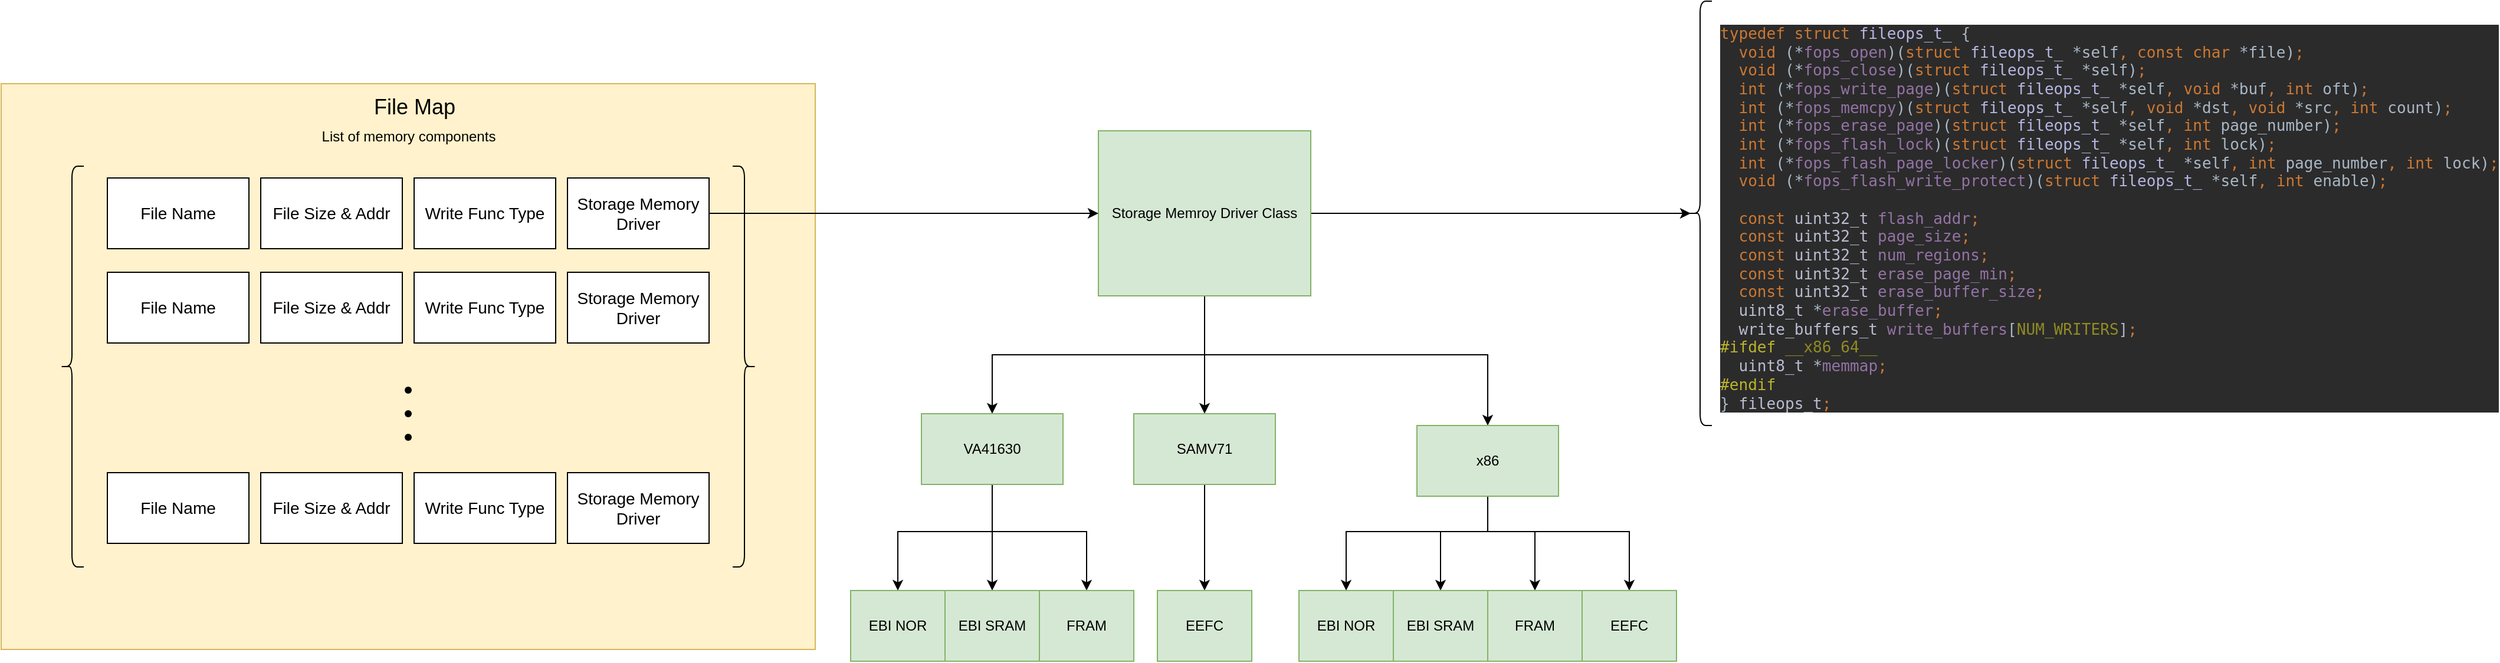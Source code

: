 <mxfile version="21.6.5" type="device">
  <diagram name="Page-1" id="oOdtjns4vc650SlTSXO1">
    <mxGraphModel dx="5052" dy="1592" grid="1" gridSize="10" guides="1" tooltips="1" connect="1" arrows="1" fold="1" page="1" pageScale="1" pageWidth="850" pageHeight="1100" math="0" shadow="0">
      <root>
        <mxCell id="0" />
        <mxCell id="1" parent="0" />
        <mxCell id="-07HqblfBBOj3RJs5DhZ-6" style="rounded=0;orthogonalLoop=1;jettySize=auto;html=1;entryX=0.1;entryY=0.5;entryDx=0;entryDy=0;entryPerimeter=0;" parent="1" source="NWIx76PXNGJgdybxBwXj-2" target="-07HqblfBBOj3RJs5DhZ-7" edge="1">
          <mxGeometry relative="1" as="geometry">
            <mxPoint x="320" y="455" as="targetPoint" />
          </mxGeometry>
        </mxCell>
        <mxCell id="8eoCRsITl5AoUwoS5pQE-3" value="" style="edgeStyle=orthogonalEdgeStyle;rounded=0;orthogonalLoop=1;jettySize=auto;html=1;" edge="1" parent="1" source="NWIx76PXNGJgdybxBwXj-2" target="8eoCRsITl5AoUwoS5pQE-2">
          <mxGeometry relative="1" as="geometry">
            <Array as="points">
              <mxPoint x="140" y="570" />
              <mxPoint x="-40" y="570" />
            </Array>
          </mxGeometry>
        </mxCell>
        <mxCell id="8eoCRsITl5AoUwoS5pQE-6" style="edgeStyle=orthogonalEdgeStyle;rounded=0;orthogonalLoop=1;jettySize=auto;html=1;entryX=0.5;entryY=0;entryDx=0;entryDy=0;" edge="1" parent="1" source="NWIx76PXNGJgdybxBwXj-2" target="8eoCRsITl5AoUwoS5pQE-4">
          <mxGeometry relative="1" as="geometry" />
        </mxCell>
        <mxCell id="8eoCRsITl5AoUwoS5pQE-7" style="edgeStyle=orthogonalEdgeStyle;rounded=0;orthogonalLoop=1;jettySize=auto;html=1;entryX=0.5;entryY=0;entryDx=0;entryDy=0;" edge="1" parent="1" source="NWIx76PXNGJgdybxBwXj-2" target="8eoCRsITl5AoUwoS5pQE-5">
          <mxGeometry relative="1" as="geometry">
            <Array as="points">
              <mxPoint x="140" y="570" />
              <mxPoint x="380" y="570" />
            </Array>
          </mxGeometry>
        </mxCell>
        <mxCell id="NWIx76PXNGJgdybxBwXj-2" value="Storage Memroy Driver Class" style="rounded=0;whiteSpace=wrap;html=1;fillColor=#d5e8d4;strokeColor=#82b366;" parent="1" vertex="1">
          <mxGeometry x="50" y="380" width="180" height="140" as="geometry" />
        </mxCell>
        <mxCell id="NWIx76PXNGJgdybxBwXj-38" value="" style="group" parent="1" vertex="1" connectable="0">
          <mxGeometry x="-880" y="340" width="690" height="480" as="geometry" />
        </mxCell>
        <mxCell id="NWIx76PXNGJgdybxBwXj-26" value="" style="rounded=0;whiteSpace=wrap;html=1;fillColor=#fff2cc;strokeColor=#d6b656;" parent="NWIx76PXNGJgdybxBwXj-38" vertex="1">
          <mxGeometry width="690" height="480" as="geometry" />
        </mxCell>
        <mxCell id="NWIx76PXNGJgdybxBwXj-15" value="&lt;font style=&quot;font-size: 14px;&quot;&gt;File Name&lt;/font&gt;" style="rounded=0;whiteSpace=wrap;html=1;" parent="NWIx76PXNGJgdybxBwXj-38" vertex="1">
          <mxGeometry x="90" y="80" width="120" height="60" as="geometry" />
        </mxCell>
        <mxCell id="NWIx76PXNGJgdybxBwXj-17" value="&lt;font style=&quot;font-size: 14px;&quot;&gt;File Size&lt;/font&gt;&lt;font style=&quot;font-size: 14px;&quot;&gt; &amp;amp; Addr&lt;br&gt;&lt;/font&gt;" style="rounded=0;whiteSpace=wrap;html=1;" parent="NWIx76PXNGJgdybxBwXj-38" vertex="1">
          <mxGeometry x="220" y="80" width="120" height="60" as="geometry" />
        </mxCell>
        <mxCell id="NWIx76PXNGJgdybxBwXj-18" value="&lt;font style=&quot;font-size: 14px;&quot;&gt;Write Func Type&lt;br&gt;&lt;/font&gt;" style="rounded=0;whiteSpace=wrap;html=1;" parent="NWIx76PXNGJgdybxBwXj-38" vertex="1">
          <mxGeometry x="350" y="80" width="120" height="60" as="geometry" />
        </mxCell>
        <mxCell id="NWIx76PXNGJgdybxBwXj-19" value="&lt;font style=&quot;font-size: 14px;&quot;&gt;Storage Memory Driver&lt;/font&gt;" style="rounded=0;whiteSpace=wrap;html=1;" parent="NWIx76PXNGJgdybxBwXj-38" vertex="1">
          <mxGeometry x="480" y="80" width="120" height="60" as="geometry" />
        </mxCell>
        <mxCell id="NWIx76PXNGJgdybxBwXj-20" value="&lt;font style=&quot;font-size: 14px;&quot;&gt;File Name&lt;/font&gt;" style="rounded=0;whiteSpace=wrap;html=1;" parent="NWIx76PXNGJgdybxBwXj-38" vertex="1">
          <mxGeometry x="90" y="160" width="120" height="60" as="geometry" />
        </mxCell>
        <mxCell id="NWIx76PXNGJgdybxBwXj-21" value="&lt;font style=&quot;font-size: 14px;&quot;&gt;File Size&lt;/font&gt;&lt;font style=&quot;font-size: 14px;&quot;&gt;&lt;font style=&quot;font-size: 14px;&quot;&gt; &amp;amp; Addr&lt;/font&gt;&lt;br&gt;&lt;/font&gt;" style="rounded=0;whiteSpace=wrap;html=1;" parent="NWIx76PXNGJgdybxBwXj-38" vertex="1">
          <mxGeometry x="220" y="160" width="120" height="60" as="geometry" />
        </mxCell>
        <mxCell id="NWIx76PXNGJgdybxBwXj-22" value="&lt;font style=&quot;font-size: 14px;&quot;&gt;Write Func&lt;/font&gt;&lt;font style=&quot;font-size: 14px;&quot;&gt; Type&lt;/font&gt;" style="rounded=0;whiteSpace=wrap;html=1;" parent="NWIx76PXNGJgdybxBwXj-38" vertex="1">
          <mxGeometry x="350" y="160" width="120" height="60" as="geometry" />
        </mxCell>
        <mxCell id="NWIx76PXNGJgdybxBwXj-23" value="&lt;font style=&quot;font-size: 14px;&quot;&gt;Storage Memory Driver&lt;/font&gt;" style="rounded=0;whiteSpace=wrap;html=1;" parent="NWIx76PXNGJgdybxBwXj-38" vertex="1">
          <mxGeometry x="480" y="160" width="120" height="60" as="geometry" />
        </mxCell>
        <mxCell id="NWIx76PXNGJgdybxBwXj-27" value="&lt;font style=&quot;font-size: 18px;&quot;&gt;File Map&lt;br&gt;&lt;/font&gt;" style="text;html=1;align=center;verticalAlign=middle;resizable=0;points=[];autosize=1;strokeColor=none;fillColor=none;" parent="NWIx76PXNGJgdybxBwXj-38" vertex="1">
          <mxGeometry x="305" width="90" height="40" as="geometry" />
        </mxCell>
        <mxCell id="NWIx76PXNGJgdybxBwXj-28" value="" style="shape=curlyBracket;whiteSpace=wrap;html=1;rounded=1;labelPosition=left;verticalLabelPosition=middle;align=right;verticalAlign=middle;" parent="NWIx76PXNGJgdybxBwXj-38" vertex="1">
          <mxGeometry x="50" y="70" width="20" height="340" as="geometry" />
        </mxCell>
        <mxCell id="NWIx76PXNGJgdybxBwXj-30" value="" style="shape=curlyBracket;whiteSpace=wrap;html=1;rounded=1;flipH=1;labelPosition=right;verticalLabelPosition=middle;align=left;verticalAlign=middle;" parent="NWIx76PXNGJgdybxBwXj-38" vertex="1">
          <mxGeometry x="620" y="70" width="20" height="340" as="geometry" />
        </mxCell>
        <mxCell id="NWIx76PXNGJgdybxBwXj-31" value="" style="shape=waypoint;sketch=0;fillStyle=solid;size=6;pointerEvents=1;points=[];fillColor=none;resizable=0;rotatable=0;perimeter=centerPerimeter;snapToPoint=1;" parent="NWIx76PXNGJgdybxBwXj-38" vertex="1">
          <mxGeometry x="335" y="250" width="20" height="20" as="geometry" />
        </mxCell>
        <mxCell id="NWIx76PXNGJgdybxBwXj-32" value="" style="shape=waypoint;sketch=0;fillStyle=solid;size=6;pointerEvents=1;points=[];fillColor=none;resizable=0;rotatable=0;perimeter=centerPerimeter;snapToPoint=1;" parent="NWIx76PXNGJgdybxBwXj-38" vertex="1">
          <mxGeometry x="335" y="270" width="20" height="20" as="geometry" />
        </mxCell>
        <mxCell id="NWIx76PXNGJgdybxBwXj-33" value="" style="shape=waypoint;sketch=0;fillStyle=solid;size=6;pointerEvents=1;points=[];fillColor=none;resizable=0;rotatable=0;perimeter=centerPerimeter;snapToPoint=1;" parent="NWIx76PXNGJgdybxBwXj-38" vertex="1">
          <mxGeometry x="335" y="290" width="20" height="20" as="geometry" />
        </mxCell>
        <mxCell id="NWIx76PXNGJgdybxBwXj-34" value="&lt;font style=&quot;font-size: 14px;&quot;&gt;Storage Memory Driver&lt;/font&gt;" style="rounded=0;whiteSpace=wrap;html=1;" parent="NWIx76PXNGJgdybxBwXj-38" vertex="1">
          <mxGeometry x="480" y="330" width="120" height="60" as="geometry" />
        </mxCell>
        <mxCell id="NWIx76PXNGJgdybxBwXj-35" value="&lt;font style=&quot;font-size: 14px;&quot;&gt;Write Func&lt;/font&gt;&lt;font style=&quot;font-size: 14px;&quot;&gt; Type&lt;/font&gt;" style="rounded=0;whiteSpace=wrap;html=1;" parent="NWIx76PXNGJgdybxBwXj-38" vertex="1">
          <mxGeometry x="350" y="330" width="120" height="60" as="geometry" />
        </mxCell>
        <mxCell id="NWIx76PXNGJgdybxBwXj-36" value="&lt;font style=&quot;font-size: 14px;&quot;&gt;File Size&lt;/font&gt;&lt;font style=&quot;font-size: 14px;&quot;&gt; &amp;amp; Addr&lt;/font&gt;" style="rounded=0;whiteSpace=wrap;html=1;" parent="NWIx76PXNGJgdybxBwXj-38" vertex="1">
          <mxGeometry x="220" y="330" width="120" height="60" as="geometry" />
        </mxCell>
        <mxCell id="NWIx76PXNGJgdybxBwXj-37" value="&lt;font style=&quot;font-size: 14px;&quot;&gt;File Name&lt;/font&gt;" style="rounded=0;whiteSpace=wrap;html=1;" parent="NWIx76PXNGJgdybxBwXj-38" vertex="1">
          <mxGeometry x="90" y="330" width="120" height="60" as="geometry" />
        </mxCell>
        <mxCell id="-07HqblfBBOj3RJs5DhZ-9" value="List of memory components" style="text;html=1;align=center;verticalAlign=middle;resizable=0;points=[];autosize=1;strokeColor=none;fillColor=none;" parent="NWIx76PXNGJgdybxBwXj-38" vertex="1">
          <mxGeometry x="260" y="30" width="170" height="30" as="geometry" />
        </mxCell>
        <mxCell id="NWIx76PXNGJgdybxBwXj-39" style="orthogonalLoop=1;jettySize=auto;html=1;entryX=0;entryY=0.5;entryDx=0;entryDy=0;strokeColor=default;rounded=0;jumpStyle=none;" parent="1" source="NWIx76PXNGJgdybxBwXj-19" target="NWIx76PXNGJgdybxBwXj-2" edge="1">
          <mxGeometry relative="1" as="geometry" />
        </mxCell>
        <mxCell id="-07HqblfBBOj3RJs5DhZ-7" value="" style="shape=curlyBracket;whiteSpace=wrap;html=1;rounded=1;labelPosition=left;verticalLabelPosition=middle;align=right;verticalAlign=middle;" parent="1" vertex="1">
          <mxGeometry x="550" y="270" width="20" height="360" as="geometry" />
        </mxCell>
        <mxCell id="8eoCRsITl5AoUwoS5pQE-1" value="&lt;pre style=&quot;background-color:#2b2b2b;color:#a9b7c6;font-family:&#39;JetBrains Mono&#39;,monospace;font-size:9.8pt;&quot;&gt;&lt;span style=&quot;color:#cc7832;&quot;&gt;typedef struct &lt;/span&gt;&lt;span style=&quot;color:#b5b6e3;&quot;&gt;fileops_t_ &lt;/span&gt;{&lt;br&gt;  &lt;span style=&quot;color:#cc7832;&quot;&gt;void &lt;/span&gt;(*&lt;span style=&quot;color:#9373a5;&quot;&gt;fops_open&lt;/span&gt;)(&lt;span style=&quot;color:#cc7832;&quot;&gt;struct &lt;/span&gt;&lt;span style=&quot;color:#b5b6e3;&quot;&gt;fileops_t_ &lt;/span&gt;*self&lt;span style=&quot;color:#cc7832;&quot;&gt;, const char &lt;/span&gt;*file)&lt;span style=&quot;color:#cc7832;&quot;&gt;;&lt;br&gt;&lt;/span&gt;&lt;span style=&quot;color:#cc7832;&quot;&gt;  void &lt;/span&gt;(*&lt;span style=&quot;color:#9373a5;&quot;&gt;fops_close&lt;/span&gt;)(&lt;span style=&quot;color:#cc7832;&quot;&gt;struct &lt;/span&gt;&lt;span style=&quot;color:#b5b6e3;&quot;&gt;fileops_t_ &lt;/span&gt;*self)&lt;span style=&quot;color:#cc7832;&quot;&gt;;&lt;br&gt;&lt;/span&gt;&lt;span style=&quot;color:#cc7832;&quot;&gt;  int &lt;/span&gt;(*&lt;span style=&quot;color:#9373a5;&quot;&gt;fops_write_page&lt;/span&gt;)(&lt;span style=&quot;color:#cc7832;&quot;&gt;struct &lt;/span&gt;&lt;span style=&quot;color:#b5b6e3;&quot;&gt;fileops_t_ &lt;/span&gt;*self&lt;span style=&quot;color:#cc7832;&quot;&gt;, void &lt;/span&gt;*buf&lt;span style=&quot;color:#cc7832;&quot;&gt;, int &lt;/span&gt;oft)&lt;span style=&quot;color:#cc7832;&quot;&gt;;&lt;br&gt;&lt;/span&gt;&lt;span style=&quot;color:#cc7832;&quot;&gt;  int &lt;/span&gt;(*&lt;span style=&quot;color:#9373a5;&quot;&gt;fops_memcpy&lt;/span&gt;)(&lt;span style=&quot;color:#cc7832;&quot;&gt;struct &lt;/span&gt;&lt;span style=&quot;color:#b5b6e3;&quot;&gt;fileops_t_ &lt;/span&gt;*self&lt;span style=&quot;color:#cc7832;&quot;&gt;, void &lt;/span&gt;*dst&lt;span style=&quot;color:#cc7832;&quot;&gt;, void &lt;/span&gt;*src&lt;span style=&quot;color:#cc7832;&quot;&gt;, int &lt;/span&gt;count)&lt;span style=&quot;color:#cc7832;&quot;&gt;;&lt;br&gt;&lt;/span&gt;&lt;span style=&quot;color:#cc7832;&quot;&gt;  int &lt;/span&gt;(*&lt;span style=&quot;color:#9373a5;&quot;&gt;fops_erase_page&lt;/span&gt;)(&lt;span style=&quot;color:#cc7832;&quot;&gt;struct &lt;/span&gt;&lt;span style=&quot;color:#b5b6e3;&quot;&gt;fileops_t_ &lt;/span&gt;*self&lt;span style=&quot;color:#cc7832;&quot;&gt;, int &lt;/span&gt;page_number)&lt;span style=&quot;color:#cc7832;&quot;&gt;;&lt;br&gt;&lt;/span&gt;&lt;span style=&quot;color:#cc7832;&quot;&gt;  int &lt;/span&gt;(*&lt;span style=&quot;color:#9373a5;&quot;&gt;fops_flash_lock&lt;/span&gt;)(&lt;span style=&quot;color:#cc7832;&quot;&gt;struct &lt;/span&gt;&lt;span style=&quot;color:#b5b6e3;&quot;&gt;fileops_t_ &lt;/span&gt;*self&lt;span style=&quot;color:#cc7832;&quot;&gt;, int &lt;/span&gt;lock)&lt;span style=&quot;color:#cc7832;&quot;&gt;;&lt;br&gt;&lt;/span&gt;&lt;span style=&quot;color:#cc7832;&quot;&gt;  int &lt;/span&gt;(*&lt;span style=&quot;color:#9373a5;&quot;&gt;fops_flash_page_locker&lt;/span&gt;)(&lt;span style=&quot;color:#cc7832;&quot;&gt;struct &lt;/span&gt;&lt;span style=&quot;color:#b5b6e3;&quot;&gt;fileops_t_ &lt;/span&gt;*self&lt;span style=&quot;color:#cc7832;&quot;&gt;, int &lt;/span&gt;page_number&lt;span style=&quot;color:#cc7832;&quot;&gt;, int &lt;/span&gt;lock)&lt;span style=&quot;color:#cc7832;&quot;&gt;;&lt;br&gt;&lt;/span&gt;&lt;span style=&quot;color:#cc7832;&quot;&gt;  void &lt;/span&gt;(*&lt;span style=&quot;color:#9373a5;&quot;&gt;fops_flash_write_protect&lt;/span&gt;)(&lt;span style=&quot;color:#cc7832;&quot;&gt;struct &lt;/span&gt;&lt;span style=&quot;color:#b5b6e3;&quot;&gt;fileops_t_ &lt;/span&gt;*self&lt;span style=&quot;color:#cc7832;&quot;&gt;, int &lt;/span&gt;enable)&lt;span style=&quot;color:#cc7832;&quot;&gt;;&lt;br&gt;&lt;/span&gt;&lt;span style=&quot;color:#cc7832;&quot;&gt;&lt;br&gt;&lt;/span&gt;&lt;span style=&quot;color:#cc7832;&quot;&gt;  const &lt;/span&gt;&lt;span style=&quot;color:#b9bcd1;&quot;&gt;uint32_t &lt;/span&gt;&lt;span style=&quot;color:#9373a5;&quot;&gt;flash_addr&lt;/span&gt;&lt;span style=&quot;color:#cc7832;&quot;&gt;;&lt;br&gt;&lt;/span&gt;&lt;span style=&quot;color:#cc7832;&quot;&gt;  const &lt;/span&gt;&lt;span style=&quot;color:#b9bcd1;&quot;&gt;uint32_t &lt;/span&gt;&lt;span style=&quot;color:#9373a5;&quot;&gt;page_size&lt;/span&gt;&lt;span style=&quot;color:#cc7832;&quot;&gt;;&lt;br&gt;&lt;/span&gt;&lt;span style=&quot;color:#cc7832;&quot;&gt;  const &lt;/span&gt;&lt;span style=&quot;color:#b9bcd1;&quot;&gt;uint32_t &lt;/span&gt;&lt;span style=&quot;color:#9373a5;&quot;&gt;num_regions&lt;/span&gt;&lt;span style=&quot;color:#cc7832;&quot;&gt;;&lt;br&gt;&lt;/span&gt;&lt;span style=&quot;color:#cc7832;&quot;&gt;  const &lt;/span&gt;&lt;span style=&quot;color:#b9bcd1;&quot;&gt;uint32_t &lt;/span&gt;&lt;span style=&quot;color:#9373a5;&quot;&gt;erase_page_min&lt;/span&gt;&lt;span style=&quot;color:#cc7832;&quot;&gt;;&lt;br&gt;&lt;/span&gt;&lt;span style=&quot;color:#cc7832;&quot;&gt;  const &lt;/span&gt;&lt;span style=&quot;color:#b9bcd1;&quot;&gt;uint32_t &lt;/span&gt;&lt;span style=&quot;color:#9373a5;&quot;&gt;erase_buffer_size&lt;/span&gt;&lt;span style=&quot;color:#cc7832;&quot;&gt;;&lt;br&gt;&lt;/span&gt;&lt;span style=&quot;color:#cc7832;&quot;&gt;  &lt;/span&gt;&lt;span style=&quot;color:#b9bcd1;&quot;&gt;uint8_t &lt;/span&gt;*&lt;span style=&quot;color:#9373a5;&quot;&gt;erase_buffer&lt;/span&gt;&lt;span style=&quot;color:#cc7832;&quot;&gt;;&lt;br&gt;&lt;/span&gt;&lt;span style=&quot;color:#cc7832;&quot;&gt;  &lt;/span&gt;&lt;span style=&quot;color:#b9bcd1;&quot;&gt;write_buffers_t &lt;/span&gt;&lt;span style=&quot;color:#9373a5;&quot;&gt;write_buffers&lt;/span&gt;[&lt;span style=&quot;color:#908b25;&quot;&gt;NUM_WRITERS&lt;/span&gt;]&lt;span style=&quot;color:#cc7832;&quot;&gt;;&lt;br&gt;&lt;/span&gt;&lt;span style=&quot;color:#bbb529;&quot;&gt;#ifdef &lt;/span&gt;&lt;span style=&quot;color:#908b25;&quot;&gt;__x86_64__&lt;br&gt;&lt;/span&gt;&lt;span style=&quot;color:#908b25;&quot;&gt;  &lt;/span&gt;&lt;span style=&quot;color:#b9bcd1;&quot;&gt;uint8_t &lt;/span&gt;*&lt;span style=&quot;color:#9373a5;&quot;&gt;memmap&lt;/span&gt;&lt;span style=&quot;color:#cc7832;&quot;&gt;;&lt;br&gt;&lt;/span&gt;&lt;span style=&quot;color:#bbb529;&quot;&gt;#endif&lt;br&gt;&lt;/span&gt;} &lt;span style=&quot;color:#b9bcd1;&quot;&gt;fileops_t&lt;/span&gt;&lt;span style=&quot;color:#cc7832;&quot;&gt;;&lt;/span&gt;&lt;/pre&gt;" style="text;whiteSpace=wrap;html=1;" vertex="1" parent="1">
          <mxGeometry x="575" y="270" width="560" height="380" as="geometry" />
        </mxCell>
        <mxCell id="8eoCRsITl5AoUwoS5pQE-9" value="" style="edgeStyle=orthogonalEdgeStyle;rounded=0;orthogonalLoop=1;jettySize=auto;html=1;" edge="1" parent="1" source="8eoCRsITl5AoUwoS5pQE-2" target="8eoCRsITl5AoUwoS5pQE-8">
          <mxGeometry relative="1" as="geometry">
            <Array as="points">
              <mxPoint x="-40" y="720" />
              <mxPoint x="-120" y="720" />
            </Array>
          </mxGeometry>
        </mxCell>
        <mxCell id="8eoCRsITl5AoUwoS5pQE-13" style="edgeStyle=orthogonalEdgeStyle;rounded=0;orthogonalLoop=1;jettySize=auto;html=1;entryX=0.5;entryY=0;entryDx=0;entryDy=0;" edge="1" parent="1" source="8eoCRsITl5AoUwoS5pQE-2" target="8eoCRsITl5AoUwoS5pQE-11">
          <mxGeometry relative="1" as="geometry" />
        </mxCell>
        <mxCell id="8eoCRsITl5AoUwoS5pQE-14" style="edgeStyle=orthogonalEdgeStyle;rounded=0;orthogonalLoop=1;jettySize=auto;html=1;entryX=0.5;entryY=0;entryDx=0;entryDy=0;" edge="1" parent="1" source="8eoCRsITl5AoUwoS5pQE-2" target="8eoCRsITl5AoUwoS5pQE-12">
          <mxGeometry relative="1" as="geometry">
            <Array as="points">
              <mxPoint x="-40" y="720" />
              <mxPoint x="40" y="720" />
            </Array>
          </mxGeometry>
        </mxCell>
        <mxCell id="8eoCRsITl5AoUwoS5pQE-2" value="VA41630" style="whiteSpace=wrap;html=1;fillColor=#d5e8d4;strokeColor=#82b366;rounded=0;" vertex="1" parent="1">
          <mxGeometry x="-100" y="620" width="120" height="60" as="geometry" />
        </mxCell>
        <mxCell id="8eoCRsITl5AoUwoS5pQE-16" style="edgeStyle=orthogonalEdgeStyle;rounded=0;orthogonalLoop=1;jettySize=auto;html=1;" edge="1" parent="1" source="8eoCRsITl5AoUwoS5pQE-4" target="8eoCRsITl5AoUwoS5pQE-15">
          <mxGeometry relative="1" as="geometry" />
        </mxCell>
        <mxCell id="8eoCRsITl5AoUwoS5pQE-4" value="SAMV71" style="whiteSpace=wrap;html=1;fillColor=#d5e8d4;strokeColor=#82b366;rounded=0;" vertex="1" parent="1">
          <mxGeometry x="80" y="620" width="120" height="60" as="geometry" />
        </mxCell>
        <mxCell id="8eoCRsITl5AoUwoS5pQE-21" style="edgeStyle=orthogonalEdgeStyle;rounded=0;orthogonalLoop=1;jettySize=auto;html=1;" edge="1" parent="1" source="8eoCRsITl5AoUwoS5pQE-5" target="8eoCRsITl5AoUwoS5pQE-17">
          <mxGeometry relative="1" as="geometry">
            <Array as="points">
              <mxPoint x="380" y="720" />
              <mxPoint x="260" y="720" />
            </Array>
          </mxGeometry>
        </mxCell>
        <mxCell id="8eoCRsITl5AoUwoS5pQE-22" style="edgeStyle=orthogonalEdgeStyle;rounded=0;orthogonalLoop=1;jettySize=auto;html=1;" edge="1" parent="1" source="8eoCRsITl5AoUwoS5pQE-5" target="8eoCRsITl5AoUwoS5pQE-18">
          <mxGeometry relative="1" as="geometry">
            <Array as="points">
              <mxPoint x="380" y="720" />
              <mxPoint x="340" y="720" />
            </Array>
          </mxGeometry>
        </mxCell>
        <mxCell id="8eoCRsITl5AoUwoS5pQE-23" style="edgeStyle=orthogonalEdgeStyle;rounded=0;orthogonalLoop=1;jettySize=auto;html=1;entryX=0.5;entryY=0;entryDx=0;entryDy=0;" edge="1" parent="1" source="8eoCRsITl5AoUwoS5pQE-5" target="8eoCRsITl5AoUwoS5pQE-19">
          <mxGeometry relative="1" as="geometry">
            <Array as="points">
              <mxPoint x="380" y="720" />
              <mxPoint x="420" y="720" />
            </Array>
          </mxGeometry>
        </mxCell>
        <mxCell id="8eoCRsITl5AoUwoS5pQE-24" style="edgeStyle=orthogonalEdgeStyle;rounded=0;orthogonalLoop=1;jettySize=auto;html=1;entryX=0.5;entryY=0;entryDx=0;entryDy=0;" edge="1" parent="1" source="8eoCRsITl5AoUwoS5pQE-5" target="8eoCRsITl5AoUwoS5pQE-20">
          <mxGeometry relative="1" as="geometry">
            <Array as="points">
              <mxPoint x="380" y="720" />
              <mxPoint x="500" y="720" />
            </Array>
          </mxGeometry>
        </mxCell>
        <mxCell id="8eoCRsITl5AoUwoS5pQE-5" value="x86" style="whiteSpace=wrap;html=1;fillColor=#d5e8d4;strokeColor=#82b366;rounded=0;" vertex="1" parent="1">
          <mxGeometry x="320" y="630" width="120" height="60" as="geometry" />
        </mxCell>
        <mxCell id="8eoCRsITl5AoUwoS5pQE-8" value="EBI NOR" style="whiteSpace=wrap;html=1;fillColor=#d5e8d4;strokeColor=#82b366;rounded=0;" vertex="1" parent="1">
          <mxGeometry x="-160" y="770" width="80" height="60" as="geometry" />
        </mxCell>
        <mxCell id="8eoCRsITl5AoUwoS5pQE-11" value="EBI SRAM" style="whiteSpace=wrap;html=1;fillColor=#d5e8d4;strokeColor=#82b366;rounded=0;" vertex="1" parent="1">
          <mxGeometry x="-80" y="770" width="80" height="60" as="geometry" />
        </mxCell>
        <mxCell id="8eoCRsITl5AoUwoS5pQE-12" value="FRAM" style="whiteSpace=wrap;html=1;fillColor=#d5e8d4;strokeColor=#82b366;rounded=0;" vertex="1" parent="1">
          <mxGeometry y="770" width="80" height="60" as="geometry" />
        </mxCell>
        <mxCell id="8eoCRsITl5AoUwoS5pQE-15" value="EEFC" style="whiteSpace=wrap;html=1;fillColor=#d5e8d4;strokeColor=#82b366;rounded=0;" vertex="1" parent="1">
          <mxGeometry x="100" y="770" width="80" height="60" as="geometry" />
        </mxCell>
        <mxCell id="8eoCRsITl5AoUwoS5pQE-17" value="EBI NOR" style="whiteSpace=wrap;html=1;fillColor=#d5e8d4;strokeColor=#82b366;rounded=0;" vertex="1" parent="1">
          <mxGeometry x="220" y="770" width="80" height="60" as="geometry" />
        </mxCell>
        <mxCell id="8eoCRsITl5AoUwoS5pQE-18" value="EBI SRAM" style="whiteSpace=wrap;html=1;fillColor=#d5e8d4;strokeColor=#82b366;rounded=0;" vertex="1" parent="1">
          <mxGeometry x="300" y="770" width="80" height="60" as="geometry" />
        </mxCell>
        <mxCell id="8eoCRsITl5AoUwoS5pQE-19" value="FRAM" style="whiteSpace=wrap;html=1;fillColor=#d5e8d4;strokeColor=#82b366;rounded=0;" vertex="1" parent="1">
          <mxGeometry x="380" y="770" width="80" height="60" as="geometry" />
        </mxCell>
        <mxCell id="8eoCRsITl5AoUwoS5pQE-20" value="EEFC" style="whiteSpace=wrap;html=1;fillColor=#d5e8d4;strokeColor=#82b366;rounded=0;" vertex="1" parent="1">
          <mxGeometry x="460" y="770" width="80" height="60" as="geometry" />
        </mxCell>
      </root>
    </mxGraphModel>
  </diagram>
</mxfile>
